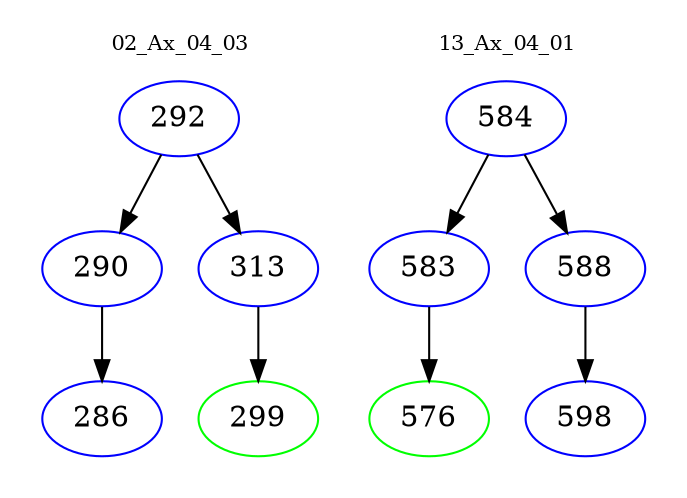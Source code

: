 digraph{
subgraph cluster_0 {
color = white
label = "02_Ax_04_03";
fontsize=10;
T0_292 [label="292", color="blue"]
T0_292 -> T0_290 [color="black"]
T0_290 [label="290", color="blue"]
T0_290 -> T0_286 [color="black"]
T0_286 [label="286", color="blue"]
T0_292 -> T0_313 [color="black"]
T0_313 [label="313", color="blue"]
T0_313 -> T0_299 [color="black"]
T0_299 [label="299", color="green"]
}
subgraph cluster_1 {
color = white
label = "13_Ax_04_01";
fontsize=10;
T1_584 [label="584", color="blue"]
T1_584 -> T1_583 [color="black"]
T1_583 [label="583", color="blue"]
T1_583 -> T1_576 [color="black"]
T1_576 [label="576", color="green"]
T1_584 -> T1_588 [color="black"]
T1_588 [label="588", color="blue"]
T1_588 -> T1_598 [color="black"]
T1_598 [label="598", color="blue"]
}
}

